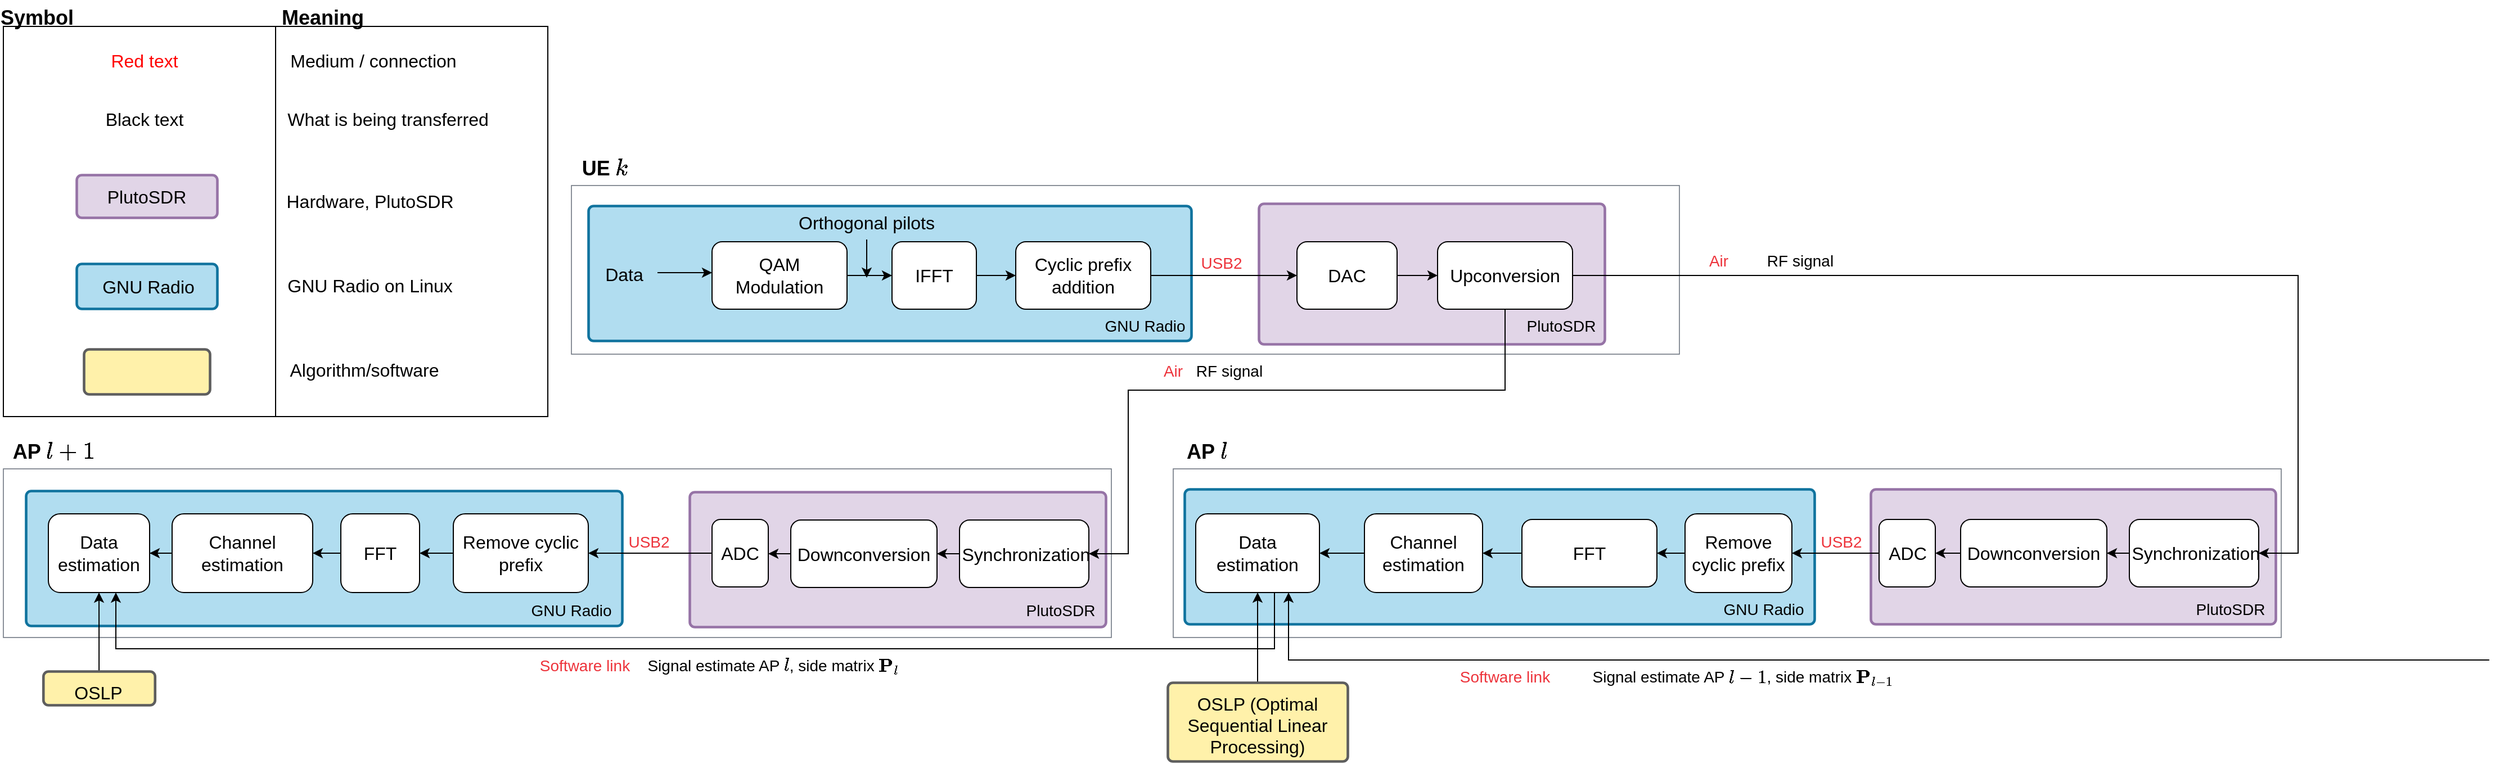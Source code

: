 <mxfile version="25.0.3">
  <diagram id="C5RBs43oDa-KdzZeNtuy" name="Page-1">
    <mxGraphModel dx="607" dy="1988" grid="1" gridSize="10" guides="1" tooltips="1" connect="1" arrows="1" fold="1" page="1" pageScale="1" pageWidth="827" pageHeight="1169" math="1" shadow="0">
      <root>
        <mxCell id="WIyWlLk6GJQsqaUBKTNV-0" />
        <mxCell id="WIyWlLk6GJQsqaUBKTNV-1" parent="WIyWlLk6GJQsqaUBKTNV-0" />
        <mxCell id="ywIWyBjBBA_NJopMtTMj-0" value="" style="html=1;overflow=block;blockSpacing=1;whiteSpace=wrap;fontSize=13;spacing=0;strokeColor=#6f7681;strokeOpacity=100;fillOpacity=0;fillColor=#ffffff;strokeWidth=0.8;container=1;pointerEvents=0;collapsible=0;recursiveResize=0;lucidId=N30nDekbUn9Q;" parent="WIyWlLk6GJQsqaUBKTNV-1" vertex="1">
          <mxGeometry x="1905" y="-372" width="985" height="150" as="geometry" />
        </mxCell>
        <mxCell id="zf8K1s_Cl8NIy-D5Mel1-0" value="" style="html=1;overflow=block;blockSpacing=1;whiteSpace=wrap;fontSize=13;spacing=9;strokeColor=#9673a6;strokeOpacity=100;fillOpacity=100;rounded=1;absoluteArcSize=1;arcSize=9;fillColor=#e1d5e7;strokeWidth=2.3;lucidId=J80nYq8lnvE4;" parent="ywIWyBjBBA_NJopMtTMj-0" vertex="1">
          <mxGeometry x="611" y="16" width="307.5" height="125" as="geometry" />
        </mxCell>
        <mxCell id="ywIWyBjBBA_NJopMtTMj-130" value="" style="html=1;overflow=block;blockSpacing=1;whiteSpace=wrap;fontSize=13;spacing=9;strokeColor=#10739e;strokeOpacity=100;fillOpacity=100;rounded=1;absoluteArcSize=1;arcSize=9;fillColor=#b1ddf0;strokeWidth=2.3;lucidId=J80nYq8lnvE4;" parent="ywIWyBjBBA_NJopMtTMj-0" vertex="1">
          <mxGeometry x="15" y="18" width="536" height="120" as="geometry" />
        </mxCell>
        <mxCell id="ywIWyBjBBA_NJopMtTMj-37" value="&lt;div&gt;&lt;font style=&quot;font-size: 16px;&quot;&gt;Data&lt;/font&gt;&lt;/div&gt;" style="text;html=1;align=center;verticalAlign=middle;whiteSpace=wrap;rounded=0;" parent="ywIWyBjBBA_NJopMtTMj-0" vertex="1">
          <mxGeometry x="16.5" y="63.5" width="60" height="30" as="geometry" />
        </mxCell>
        <mxCell id="ywIWyBjBBA_NJopMtTMj-35" value="" style="edgeStyle=orthogonalEdgeStyle;rounded=0;orthogonalLoop=1;jettySize=auto;html=1;" parent="ywIWyBjBBA_NJopMtTMj-0" source="ywIWyBjBBA_NJopMtTMj-25" target="ywIWyBjBBA_NJopMtTMj-26" edge="1">
          <mxGeometry relative="1" as="geometry" />
        </mxCell>
        <mxCell id="ywIWyBjBBA_NJopMtTMj-25" value="&lt;font style=&quot;font-size: 16px;&quot;&gt;QAM Modulation&lt;/font&gt;" style="rounded=1;whiteSpace=wrap;html=1;" parent="ywIWyBjBBA_NJopMtTMj-0" vertex="1">
          <mxGeometry x="125" y="50" width="120" height="60" as="geometry" />
        </mxCell>
        <mxCell id="Hy8w2hyb9rH_BqKLXb3z-1" style="edgeStyle=orthogonalEdgeStyle;rounded=0;orthogonalLoop=1;jettySize=auto;html=1;" edge="1" parent="ywIWyBjBBA_NJopMtTMj-0" source="ywIWyBjBBA_NJopMtTMj-26" target="ywIWyBjBBA_NJopMtTMj-27">
          <mxGeometry relative="1" as="geometry" />
        </mxCell>
        <mxCell id="ywIWyBjBBA_NJopMtTMj-26" value="&lt;font style=&quot;font-size: 16px;&quot;&gt;IFFT&lt;/font&gt;" style="rounded=1;whiteSpace=wrap;html=1;" parent="ywIWyBjBBA_NJopMtTMj-0" vertex="1">
          <mxGeometry x="285" y="50" width="75" height="60" as="geometry" />
        </mxCell>
        <mxCell id="Hy8w2hyb9rH_BqKLXb3z-3" style="edgeStyle=orthogonalEdgeStyle;rounded=0;orthogonalLoop=1;jettySize=auto;html=1;entryX=0;entryY=0.5;entryDx=0;entryDy=0;" edge="1" parent="ywIWyBjBBA_NJopMtTMj-0" source="ywIWyBjBBA_NJopMtTMj-27" target="ywIWyBjBBA_NJopMtTMj-28">
          <mxGeometry relative="1" as="geometry" />
        </mxCell>
        <mxCell id="ywIWyBjBBA_NJopMtTMj-27" value="&lt;font style=&quot;font-size: 16px;&quot;&gt;Cyclic prefix addition&lt;/font&gt;" style="rounded=1;whiteSpace=wrap;html=1;" parent="ywIWyBjBBA_NJopMtTMj-0" vertex="1">
          <mxGeometry x="395" y="50" width="120" height="60" as="geometry" />
        </mxCell>
        <mxCell id="ywIWyBjBBA_NJopMtTMj-38" value="" style="edgeStyle=orthogonalEdgeStyle;rounded=0;orthogonalLoop=1;jettySize=auto;html=1;" parent="ywIWyBjBBA_NJopMtTMj-0" source="ywIWyBjBBA_NJopMtTMj-37" target="ywIWyBjBBA_NJopMtTMj-25" edge="1">
          <mxGeometry relative="1" as="geometry">
            <Array as="points">
              <mxPoint x="85" y="77.5" />
              <mxPoint x="85" y="77.5" />
            </Array>
          </mxGeometry>
        </mxCell>
        <mxCell id="ywIWyBjBBA_NJopMtTMj-23" value="&lt;font style=&quot;font-size: 14px;&quot;&gt;PlutoSDR&lt;/font&gt;" style="text;html=1;align=center;verticalAlign=middle;whiteSpace=wrap;rounded=0;" parent="ywIWyBjBBA_NJopMtTMj-0" vertex="1">
          <mxGeometry x="850" y="110" width="60" height="30" as="geometry" />
        </mxCell>
        <mxCell id="ywIWyBjBBA_NJopMtTMj-28" value="&lt;font style=&quot;font-size: 16px;&quot;&gt;DAC&lt;/font&gt;" style="rounded=1;whiteSpace=wrap;html=1;" parent="ywIWyBjBBA_NJopMtTMj-0" vertex="1">
          <mxGeometry x="645" y="50" width="89" height="60" as="geometry" />
        </mxCell>
        <mxCell id="ywIWyBjBBA_NJopMtTMj-32" value="" style="edgeStyle=orthogonalEdgeStyle;rounded=0;orthogonalLoop=1;jettySize=auto;html=1;" parent="ywIWyBjBBA_NJopMtTMj-0" source="ywIWyBjBBA_NJopMtTMj-28" target="ywIWyBjBBA_NJopMtTMj-29" edge="1">
          <mxGeometry relative="1" as="geometry" />
        </mxCell>
        <mxCell id="ywIWyBjBBA_NJopMtTMj-29" value="&lt;font style=&quot;font-size: 16px;&quot;&gt;Upconversion&lt;/font&gt;" style="rounded=1;whiteSpace=wrap;html=1;" parent="ywIWyBjBBA_NJopMtTMj-0" vertex="1">
          <mxGeometry x="770" y="50" width="120" height="60" as="geometry" />
        </mxCell>
        <mxCell id="ywIWyBjBBA_NJopMtTMj-148" value="&lt;font color=&quot;#ed333b&quot;&gt;&lt;font style=&quot;font-size: 14px;&quot;&gt;USB2&lt;/font&gt;&lt;br&gt;&lt;/font&gt;" style="text;html=1;align=center;verticalAlign=middle;whiteSpace=wrap;rounded=0;" parent="ywIWyBjBBA_NJopMtTMj-0" vertex="1">
          <mxGeometry x="543.5" y="63.5" width="67.5" height="10" as="geometry" />
        </mxCell>
        <mxCell id="Hy8w2hyb9rH_BqKLXb3z-0" style="edgeStyle=orthogonalEdgeStyle;rounded=0;orthogonalLoop=1;jettySize=auto;html=1;" edge="1" parent="ywIWyBjBBA_NJopMtTMj-0" source="ywIWyBjBBA_NJopMtTMj-153">
          <mxGeometry relative="1" as="geometry">
            <mxPoint x="262.5" y="82" as="targetPoint" />
          </mxGeometry>
        </mxCell>
        <mxCell id="ywIWyBjBBA_NJopMtTMj-153" value="&lt;font style=&quot;font-size: 16px;&quot;&gt;Orthogonal pilots&lt;/font&gt;" style="text;html=1;align=center;verticalAlign=middle;whiteSpace=wrap;rounded=0;" parent="ywIWyBjBBA_NJopMtTMj-0" vertex="1">
          <mxGeometry x="195" y="18" width="135" height="30" as="geometry" />
        </mxCell>
        <mxCell id="ywIWyBjBBA_NJopMtTMj-133" value="&lt;font style=&quot;font-size: 14px;&quot;&gt;GNU Radio&lt;/font&gt;" style="text;html=1;align=center;verticalAlign=middle;whiteSpace=wrap;rounded=0;" parent="ywIWyBjBBA_NJopMtTMj-0" vertex="1">
          <mxGeometry x="455" y="110" width="110" height="30" as="geometry" />
        </mxCell>
        <mxCell id="ywIWyBjBBA_NJopMtTMj-22" value="&lt;b&gt;&lt;font style=&quot;font-size: 18px;&quot;&gt;UE \( k\)&lt;/font&gt;&lt;/b&gt;" style="text;html=1;align=center;verticalAlign=middle;whiteSpace=wrap;rounded=0;" parent="WIyWlLk6GJQsqaUBKTNV-1" vertex="1">
          <mxGeometry x="1905" y="-402" width="60" height="30" as="geometry" />
        </mxCell>
        <mxCell id="ywIWyBjBBA_NJopMtTMj-39" value="" style="html=1;overflow=block;blockSpacing=1;whiteSpace=wrap;fontSize=13;spacing=0;strokeColor=#6f7681;strokeOpacity=100;fillOpacity=0;fillColor=#ffffff;strokeWidth=0.8;container=1;pointerEvents=0;collapsible=0;recursiveResize=0;lucidId=N30nDekbUn9Q;" parent="WIyWlLk6GJQsqaUBKTNV-1" vertex="1">
          <mxGeometry x="2440" y="-120" width="985" height="150" as="geometry" />
        </mxCell>
        <mxCell id="ywIWyBjBBA_NJopMtTMj-41" value="" style="html=1;overflow=block;blockSpacing=1;whiteSpace=wrap;fontSize=13;spacing=9;strokeColor=#9673a6;strokeOpacity=100;fillOpacity=100;rounded=1;absoluteArcSize=1;arcSize=9;fillColor=#e1d5e7;strokeWidth=2.3;lucidId=J80nYq8lnvE4;" parent="ywIWyBjBBA_NJopMtTMj-39" vertex="1">
          <mxGeometry x="620" y="18" width="360" height="120" as="geometry" />
        </mxCell>
        <mxCell id="ywIWyBjBBA_NJopMtTMj-43" value="&lt;font style=&quot;font-size: 14px;&quot;&gt;PlutoSDR&lt;/font&gt;" style="text;html=1;align=center;verticalAlign=middle;whiteSpace=wrap;rounded=0;" parent="ywIWyBjBBA_NJopMtTMj-39" vertex="1">
          <mxGeometry x="910" y="110" width="60" height="30" as="geometry" />
        </mxCell>
        <mxCell id="ywIWyBjBBA_NJopMtTMj-131" value="" style="html=1;overflow=block;blockSpacing=1;whiteSpace=wrap;fontSize=13;spacing=9;strokeColor=#10739e;strokeOpacity=100;fillOpacity=100;rounded=1;absoluteArcSize=1;arcSize=9;fillColor=#b1ddf0;strokeWidth=2.3;lucidId=J80nYq8lnvE4;" parent="ywIWyBjBBA_NJopMtTMj-39" vertex="1">
          <mxGeometry x="10" y="18" width="560" height="120" as="geometry" />
        </mxCell>
        <mxCell id="ywIWyBjBBA_NJopMtTMj-44" value="&lt;font style=&quot;font-size: 16px;&quot;&gt;Remove cyclic prefix&lt;/font&gt;" style="rounded=1;whiteSpace=wrap;html=1;" parent="ywIWyBjBBA_NJopMtTMj-39" vertex="1">
          <mxGeometry x="455" y="40" width="95" height="70" as="geometry" />
        </mxCell>
        <mxCell id="Hy8w2hyb9rH_BqKLXb3z-37" style="edgeStyle=orthogonalEdgeStyle;rounded=0;orthogonalLoop=1;jettySize=auto;html=1;entryX=0.75;entryY=1;entryDx=0;entryDy=0;" edge="1" parent="ywIWyBjBBA_NJopMtTMj-39" target="ywIWyBjBBA_NJopMtTMj-122">
          <mxGeometry relative="1" as="geometry">
            <mxPoint x="1070" y="170" as="sourcePoint" />
            <Array as="points">
              <mxPoint x="1170" y="170" />
              <mxPoint x="103" y="170" />
            </Array>
          </mxGeometry>
        </mxCell>
        <mxCell id="ywIWyBjBBA_NJopMtTMj-122" value="&lt;font style=&quot;font-size: 16px;&quot;&gt;Data estimation&lt;/font&gt;" style="rounded=1;whiteSpace=wrap;html=1;" parent="ywIWyBjBBA_NJopMtTMj-39" vertex="1">
          <mxGeometry x="20" y="40" width="110" height="70" as="geometry" />
        </mxCell>
        <mxCell id="ywIWyBjBBA_NJopMtTMj-48" value="" style="edgeStyle=orthogonalEdgeStyle;rounded=0;orthogonalLoop=1;jettySize=auto;html=1;" parent="ywIWyBjBBA_NJopMtTMj-39" source="ywIWyBjBBA_NJopMtTMj-51" target="ywIWyBjBBA_NJopMtTMj-49" edge="1">
          <mxGeometry relative="1" as="geometry" />
        </mxCell>
        <mxCell id="ywIWyBjBBA_NJopMtTMj-123" value="" style="edgeStyle=orthogonalEdgeStyle;rounded=0;orthogonalLoop=1;jettySize=auto;html=1;" parent="ywIWyBjBBA_NJopMtTMj-39" source="ywIWyBjBBA_NJopMtTMj-49" target="ywIWyBjBBA_NJopMtTMj-122" edge="1">
          <mxGeometry relative="1" as="geometry" />
        </mxCell>
        <mxCell id="ywIWyBjBBA_NJopMtTMj-49" value="&lt;font style=&quot;font-size: 16px;&quot;&gt;Channel estimation&lt;/font&gt;" style="rounded=1;whiteSpace=wrap;html=1;" parent="ywIWyBjBBA_NJopMtTMj-39" vertex="1">
          <mxGeometry x="170" y="40" width="105" height="70" as="geometry" />
        </mxCell>
        <mxCell id="ywIWyBjBBA_NJopMtTMj-51" value="&lt;font style=&quot;font-size: 16px;&quot;&gt;FFT&lt;/font&gt;" style="rounded=1;whiteSpace=wrap;html=1;" parent="ywIWyBjBBA_NJopMtTMj-39" vertex="1">
          <mxGeometry x="310" y="45" width="120" height="60" as="geometry" />
        </mxCell>
        <mxCell id="ywIWyBjBBA_NJopMtTMj-65" value="" style="edgeStyle=orthogonalEdgeStyle;rounded=0;orthogonalLoop=1;jettySize=auto;html=1;" parent="ywIWyBjBBA_NJopMtTMj-39" source="ywIWyBjBBA_NJopMtTMj-44" target="ywIWyBjBBA_NJopMtTMj-51" edge="1">
          <mxGeometry relative="1" as="geometry" />
        </mxCell>
        <mxCell id="ywIWyBjBBA_NJopMtTMj-134" value="&lt;font style=&quot;font-size: 14px;&quot;&gt;GNU Radio&lt;/font&gt;" style="text;html=1;align=center;verticalAlign=middle;whiteSpace=wrap;rounded=0;" parent="ywIWyBjBBA_NJopMtTMj-39" vertex="1">
          <mxGeometry x="470" y="110" width="110" height="30" as="geometry" />
        </mxCell>
        <mxCell id="ywIWyBjBBA_NJopMtTMj-116" value="&lt;font color=&quot;#ed333b&quot;&gt;&lt;font style=&quot;font-size: 14px;&quot;&gt;USB2&lt;/font&gt;&lt;br&gt;&lt;/font&gt;" style="text;html=1;align=center;verticalAlign=middle;whiteSpace=wrap;rounded=0;" parent="ywIWyBjBBA_NJopMtTMj-39" vertex="1">
          <mxGeometry x="560" y="60" width="67.5" height="10" as="geometry" />
        </mxCell>
        <mxCell id="ywIWyBjBBA_NJopMtTMj-53" value="&amp;nbsp;&lt;font style=&quot;font-size: 16px;&quot;&gt;Synchronization&lt;/font&gt;" style="rounded=1;whiteSpace=wrap;html=1;" parent="ywIWyBjBBA_NJopMtTMj-39" vertex="1">
          <mxGeometry x="850" y="45" width="115" height="60" as="geometry" />
        </mxCell>
        <mxCell id="Hy8w2hyb9rH_BqKLXb3z-9" style="edgeStyle=orthogonalEdgeStyle;rounded=0;orthogonalLoop=1;jettySize=auto;html=1;" edge="1" parent="ywIWyBjBBA_NJopMtTMj-39" source="Hy8w2hyb9rH_BqKLXb3z-8" target="ywIWyBjBBA_NJopMtTMj-44">
          <mxGeometry relative="1" as="geometry" />
        </mxCell>
        <mxCell id="Hy8w2hyb9rH_BqKLXb3z-8" value="&lt;font style=&quot;font-size: 16px;&quot;&gt;ADC&lt;/font&gt;" style="rounded=1;whiteSpace=wrap;html=1;" vertex="1" parent="ywIWyBjBBA_NJopMtTMj-39">
          <mxGeometry x="627.5" y="45" width="50" height="60" as="geometry" />
        </mxCell>
        <mxCell id="Hy8w2hyb9rH_BqKLXb3z-4" value="&lt;font style=&quot;font-size: 16px;&quot;&gt;Downconversion&lt;/font&gt;" style="rounded=1;whiteSpace=wrap;html=1;" vertex="1" parent="ywIWyBjBBA_NJopMtTMj-39">
          <mxGeometry x="700" y="45" width="130" height="60" as="geometry" />
        </mxCell>
        <mxCell id="Hy8w2hyb9rH_BqKLXb3z-5" value="" style="edgeStyle=orthogonalEdgeStyle;rounded=0;orthogonalLoop=1;jettySize=auto;html=1;" edge="1" parent="ywIWyBjBBA_NJopMtTMj-39" source="ywIWyBjBBA_NJopMtTMj-53" target="Hy8w2hyb9rH_BqKLXb3z-4">
          <mxGeometry relative="1" as="geometry">
            <mxPoint x="3290" y="-40" as="sourcePoint" />
            <mxPoint x="3096" y="-42" as="targetPoint" />
          </mxGeometry>
        </mxCell>
        <mxCell id="Hy8w2hyb9rH_BqKLXb3z-13" style="edgeStyle=orthogonalEdgeStyle;rounded=0;orthogonalLoop=1;jettySize=auto;html=1;entryX=1;entryY=0.5;entryDx=0;entryDy=0;" edge="1" parent="ywIWyBjBBA_NJopMtTMj-39" source="Hy8w2hyb9rH_BqKLXb3z-4" target="Hy8w2hyb9rH_BqKLXb3z-8">
          <mxGeometry relative="1" as="geometry" />
        </mxCell>
        <mxCell id="ywIWyBjBBA_NJopMtTMj-45" value="&lt;font style=&quot;font-size: 18px;&quot;&gt;&lt;b&gt;AP \(l\)&lt;/b&gt;&lt;/font&gt;" style="text;html=1;align=center;verticalAlign=middle;whiteSpace=wrap;rounded=0;" parent="WIyWlLk6GJQsqaUBKTNV-1" vertex="1">
          <mxGeometry x="2440" y="-150" width="60" height="30" as="geometry" />
        </mxCell>
        <mxCell id="ywIWyBjBBA_NJopMtTMj-55" value="&lt;font style=&quot;font-size: 14px;&quot; color=&quot;#ed333b&quot;&gt;Air&lt;/font&gt;" style="text;html=1;align=center;verticalAlign=middle;whiteSpace=wrap;rounded=0;" parent="WIyWlLk6GJQsqaUBKTNV-1" vertex="1">
          <mxGeometry x="2895" y="-320" width="60" height="30" as="geometry" />
        </mxCell>
        <mxCell id="ywIWyBjBBA_NJopMtTMj-56" value="&lt;font style=&quot;font-size: 14px;&quot;&gt;RF signal&lt;/font&gt;" style="text;html=1;align=center;verticalAlign=middle;whiteSpace=wrap;rounded=0;" parent="WIyWlLk6GJQsqaUBKTNV-1" vertex="1">
          <mxGeometry x="2955" y="-320" width="85" height="30" as="geometry" />
        </mxCell>
        <mxCell id="ywIWyBjBBA_NJopMtTMj-60" style="edgeStyle=orthogonalEdgeStyle;rounded=0;orthogonalLoop=1;jettySize=auto;html=1;entryX=1;entryY=0.5;entryDx=0;entryDy=0;" parent="WIyWlLk6GJQsqaUBKTNV-1" source="ywIWyBjBBA_NJopMtTMj-29" target="ywIWyBjBBA_NJopMtTMj-53" edge="1">
          <mxGeometry relative="1" as="geometry">
            <Array as="points">
              <mxPoint x="3440" y="-292" />
              <mxPoint x="3440" y="-45" />
            </Array>
          </mxGeometry>
        </mxCell>
        <mxCell id="ywIWyBjBBA_NJopMtTMj-83" value="" style="rounded=0;whiteSpace=wrap;html=1;fillColor=none;" parent="WIyWlLk6GJQsqaUBKTNV-1" vertex="1">
          <mxGeometry x="1400" y="-513.5" width="242" height="347" as="geometry" />
        </mxCell>
        <mxCell id="ywIWyBjBBA_NJopMtTMj-84" value="&lt;font style=&quot;font-size: 16px;&quot;&gt;PlutoSDR&lt;/font&gt;" style="html=1;overflow=block;blockSpacing=1;whiteSpace=wrap;fontSize=16.7;spacing=9;strokeColor=#9673a6;strokeOpacity=100;fillOpacity=100;rounded=1;absoluteArcSize=1;arcSize=9;fillColor=#e1d5e7;strokeWidth=2.3;lucidId=gF1nI-Jwwumz;" parent="WIyWlLk6GJQsqaUBKTNV-1" vertex="1">
          <mxGeometry x="1465" y="-381.5" width="125" height="38" as="geometry" />
        </mxCell>
        <mxCell id="ywIWyBjBBA_NJopMtTMj-85" value="" style="html=1;overflow=block;blockSpacing=1;whiteSpace=wrap;fontSize=13;align=left;spacing=9;strokeColor=#5e5e5e;strokeOpacity=100;fillOpacity=100;rounded=1;absoluteArcSize=1;arcSize=9;fillColor=#fff1aa;strokeWidth=2.3;lucidId=gF1nV02LV_8w;" parent="WIyWlLk6GJQsqaUBKTNV-1" vertex="1">
          <mxGeometry x="1471.5" y="-226.5" width="112" height="40" as="geometry" />
        </mxCell>
        <mxCell id="ywIWyBjBBA_NJopMtTMj-86" value="&lt;font style=&quot;font-size: 16px;&quot; color=&quot;#ff0000&quot;&gt;Red text&lt;/font&gt;" style="text;html=1;align=center;verticalAlign=middle;whiteSpace=wrap;rounded=0;" parent="WIyWlLk6GJQsqaUBKTNV-1" vertex="1">
          <mxGeometry x="1482.5" y="-498.5" width="85" height="30" as="geometry" />
        </mxCell>
        <mxCell id="ywIWyBjBBA_NJopMtTMj-87" value="&lt;font style=&quot;font-size: 16px;&quot;&gt;Black text&lt;/font&gt;" style="text;html=1;align=center;verticalAlign=middle;whiteSpace=wrap;rounded=0;" parent="WIyWlLk6GJQsqaUBKTNV-1" vertex="1">
          <mxGeometry x="1487.5" y="-446.5" width="75" height="30" as="geometry" />
        </mxCell>
        <mxCell id="ywIWyBjBBA_NJopMtTMj-88" value="&lt;b style=&quot;&quot;&gt;&lt;font style=&quot;font-size: 18px;&quot;&gt;Symbol&lt;/font&gt;&lt;/b&gt;" style="text;html=1;align=center;verticalAlign=middle;whiteSpace=wrap;rounded=0;" parent="WIyWlLk6GJQsqaUBKTNV-1" vertex="1">
          <mxGeometry x="1400" y="-536.5" width="60" height="30" as="geometry" />
        </mxCell>
        <mxCell id="ywIWyBjBBA_NJopMtTMj-124" value="" style="edgeStyle=orthogonalEdgeStyle;rounded=0;orthogonalLoop=1;jettySize=auto;html=1;" parent="WIyWlLk6GJQsqaUBKTNV-1" source="ywIWyBjBBA_NJopMtTMj-90" target="ywIWyBjBBA_NJopMtTMj-122" edge="1">
          <mxGeometry relative="1" as="geometry" />
        </mxCell>
        <mxCell id="ywIWyBjBBA_NJopMtTMj-90" value="&lt;div align=&quot;center&quot;&gt;&lt;font style=&quot;font-size: 16px;&quot;&gt;OSLP (Optimal Sequential Linear Processing)&lt;/font&gt;&lt;/div&gt;" style="html=1;overflow=block;blockSpacing=1;whiteSpace=wrap;fontSize=13;align=center;spacing=9;strokeColor=#5e5e5e;strokeOpacity=100;fillOpacity=100;rounded=1;absoluteArcSize=1;arcSize=9;fillColor=#fff1aa;strokeWidth=2.3;lucidId=gF1nV02LV_8w;" parent="WIyWlLk6GJQsqaUBKTNV-1" vertex="1">
          <mxGeometry x="2435" y="70" width="160" height="70" as="geometry" />
        </mxCell>
        <mxCell id="ywIWyBjBBA_NJopMtTMj-92" value="" style="html=1;overflow=block;blockSpacing=1;whiteSpace=wrap;fontSize=13;spacing=0;strokeColor=#6f7681;strokeOpacity=100;fillOpacity=0;fillColor=#ffffff;strokeWidth=0.8;container=1;pointerEvents=0;collapsible=0;recursiveResize=0;lucidId=N30nDekbUn9Q;" parent="WIyWlLk6GJQsqaUBKTNV-1" vertex="1">
          <mxGeometry x="1400" y="-120" width="985" height="150" as="geometry" />
        </mxCell>
        <mxCell id="ywIWyBjBBA_NJopMtTMj-127" value="" style="html=1;overflow=block;blockSpacing=1;whiteSpace=wrap;fontSize=13;spacing=9;strokeColor=#10739e;strokeOpacity=100;fillOpacity=100;rounded=1;absoluteArcSize=1;arcSize=9;fillColor=#b1ddf0;strokeWidth=2.3;lucidId=J80nYq8lnvE4;" parent="ywIWyBjBBA_NJopMtTMj-92" vertex="1">
          <mxGeometry x="20" y="19.5" width="530" height="120" as="geometry" />
        </mxCell>
        <mxCell id="ywIWyBjBBA_NJopMtTMj-132" value="&lt;font style=&quot;font-size: 14px;&quot;&gt;GNU Radio&lt;/font&gt;" style="text;html=1;align=center;verticalAlign=middle;whiteSpace=wrap;rounded=0;" parent="ywIWyBjBBA_NJopMtTMj-92" vertex="1">
          <mxGeometry x="450" y="110.5" width="110" height="30" as="geometry" />
        </mxCell>
        <mxCell id="ywIWyBjBBA_NJopMtTMj-95" value="&lt;font style=&quot;font-size: 16px;&quot;&gt;Remove cyclic prefix&lt;/font&gt;" style="rounded=1;whiteSpace=wrap;html=1;" parent="ywIWyBjBBA_NJopMtTMj-92" vertex="1">
          <mxGeometry x="400" y="40" width="120" height="70" as="geometry" />
        </mxCell>
        <mxCell id="ywIWyBjBBA_NJopMtTMj-118" value="&lt;font style=&quot;font-size: 16px;&quot;&gt;Data estimation&lt;/font&gt;" style="rounded=1;whiteSpace=wrap;html=1;" parent="ywIWyBjBBA_NJopMtTMj-92" vertex="1">
          <mxGeometry x="40" y="40" width="90" height="70" as="geometry" />
        </mxCell>
        <mxCell id="ywIWyBjBBA_NJopMtTMj-97" value="" style="edgeStyle=orthogonalEdgeStyle;rounded=0;orthogonalLoop=1;jettySize=auto;html=1;" parent="ywIWyBjBBA_NJopMtTMj-92" source="ywIWyBjBBA_NJopMtTMj-99" target="ywIWyBjBBA_NJopMtTMj-98" edge="1">
          <mxGeometry relative="1" as="geometry" />
        </mxCell>
        <mxCell id="ywIWyBjBBA_NJopMtTMj-119" value="" style="edgeStyle=orthogonalEdgeStyle;rounded=0;orthogonalLoop=1;jettySize=auto;html=1;" parent="ywIWyBjBBA_NJopMtTMj-92" source="ywIWyBjBBA_NJopMtTMj-98" target="ywIWyBjBBA_NJopMtTMj-118" edge="1">
          <mxGeometry relative="1" as="geometry" />
        </mxCell>
        <mxCell id="ywIWyBjBBA_NJopMtTMj-98" value="&lt;font style=&quot;font-size: 16px;&quot;&gt;Channel estimation&lt;/font&gt;" style="rounded=1;whiteSpace=wrap;html=1;" parent="ywIWyBjBBA_NJopMtTMj-92" vertex="1">
          <mxGeometry x="150" y="40" width="125" height="70" as="geometry" />
        </mxCell>
        <mxCell id="ywIWyBjBBA_NJopMtTMj-99" value="&lt;font style=&quot;font-size: 16px;&quot;&gt;FFT&lt;/font&gt;" style="rounded=1;whiteSpace=wrap;html=1;" parent="ywIWyBjBBA_NJopMtTMj-92" vertex="1">
          <mxGeometry x="300" y="40" width="70" height="70" as="geometry" />
        </mxCell>
        <mxCell id="ywIWyBjBBA_NJopMtTMj-129" value="" style="edgeStyle=orthogonalEdgeStyle;rounded=0;orthogonalLoop=1;jettySize=auto;html=1;" parent="ywIWyBjBBA_NJopMtTMj-92" source="ywIWyBjBBA_NJopMtTMj-95" target="ywIWyBjBBA_NJopMtTMj-99" edge="1">
          <mxGeometry relative="1" as="geometry" />
        </mxCell>
        <mxCell id="Hy8w2hyb9rH_BqKLXb3z-23" value="" style="html=1;overflow=block;blockSpacing=1;whiteSpace=wrap;fontSize=13;spacing=9;strokeColor=#9673a6;strokeOpacity=100;fillOpacity=100;rounded=1;absoluteArcSize=1;arcSize=9;fillColor=#e1d5e7;strokeWidth=2.3;lucidId=J80nYq8lnvE4;" vertex="1" parent="ywIWyBjBBA_NJopMtTMj-92">
          <mxGeometry x="610" y="20.5" width="370" height="120" as="geometry" />
        </mxCell>
        <mxCell id="Hy8w2hyb9rH_BqKLXb3z-24" value="&lt;font style=&quot;font-size: 14px;&quot;&gt;PlutoSDR&lt;/font&gt;" style="text;html=1;align=center;verticalAlign=middle;whiteSpace=wrap;rounded=0;" vertex="1" parent="ywIWyBjBBA_NJopMtTMj-92">
          <mxGeometry x="910" y="110.5" width="60" height="30" as="geometry" />
        </mxCell>
        <mxCell id="Hy8w2hyb9rH_BqKLXb3z-25" value="&amp;nbsp;&lt;font style=&quot;font-size: 16px;&quot;&gt;Synchronization&lt;/font&gt;" style="rounded=1;whiteSpace=wrap;html=1;" vertex="1" parent="ywIWyBjBBA_NJopMtTMj-92">
          <mxGeometry x="850" y="45.5" width="115" height="60" as="geometry" />
        </mxCell>
        <mxCell id="Hy8w2hyb9rH_BqKLXb3z-32" style="edgeStyle=orthogonalEdgeStyle;rounded=0;orthogonalLoop=1;jettySize=auto;html=1;" edge="1" parent="ywIWyBjBBA_NJopMtTMj-92" source="Hy8w2hyb9rH_BqKLXb3z-26" target="ywIWyBjBBA_NJopMtTMj-95">
          <mxGeometry relative="1" as="geometry" />
        </mxCell>
        <mxCell id="Hy8w2hyb9rH_BqKLXb3z-26" value="&lt;font style=&quot;font-size: 16px;&quot;&gt;ADC&lt;/font&gt;" style="rounded=1;whiteSpace=wrap;html=1;" vertex="1" parent="ywIWyBjBBA_NJopMtTMj-92">
          <mxGeometry x="630" y="45" width="50" height="60" as="geometry" />
        </mxCell>
        <mxCell id="Hy8w2hyb9rH_BqKLXb3z-27" value="&lt;font style=&quot;font-size: 16px;&quot;&gt;Downconversion&lt;/font&gt;" style="rounded=1;whiteSpace=wrap;html=1;" vertex="1" parent="ywIWyBjBBA_NJopMtTMj-92">
          <mxGeometry x="700" y="45.5" width="130" height="60" as="geometry" />
        </mxCell>
        <mxCell id="Hy8w2hyb9rH_BqKLXb3z-28" value="" style="edgeStyle=orthogonalEdgeStyle;rounded=0;orthogonalLoop=1;jettySize=auto;html=1;" edge="1" parent="ywIWyBjBBA_NJopMtTMj-92" source="Hy8w2hyb9rH_BqKLXb3z-25" target="Hy8w2hyb9rH_BqKLXb3z-27">
          <mxGeometry relative="1" as="geometry">
            <mxPoint x="3250" y="-39.5" as="sourcePoint" />
            <mxPoint x="3056" y="-41.5" as="targetPoint" />
          </mxGeometry>
        </mxCell>
        <mxCell id="Hy8w2hyb9rH_BqKLXb3z-29" style="edgeStyle=orthogonalEdgeStyle;rounded=0;orthogonalLoop=1;jettySize=auto;html=1;entryX=1;entryY=0.5;entryDx=0;entryDy=0;" edge="1" parent="ywIWyBjBBA_NJopMtTMj-92" source="Hy8w2hyb9rH_BqKLXb3z-27" target="Hy8w2hyb9rH_BqKLXb3z-26">
          <mxGeometry relative="1" as="geometry" />
        </mxCell>
        <mxCell id="KWk6brRksMYwb1A9KvaT-0" value="&lt;font color=&quot;#ed333b&quot;&gt;&lt;font style=&quot;font-size: 14px;&quot;&gt;USB2&lt;/font&gt;&lt;br&gt;&lt;/font&gt;" style="text;html=1;align=center;verticalAlign=middle;whiteSpace=wrap;rounded=0;" parent="ywIWyBjBBA_NJopMtTMj-92" vertex="1">
          <mxGeometry x="540" y="60" width="67.5" height="10" as="geometry" />
        </mxCell>
        <mxCell id="ywIWyBjBBA_NJopMtTMj-96" value="&lt;font style=&quot;font-size: 18px;&quot;&gt;&lt;b&gt;AP \(l+1\)&lt;br&gt;&lt;/b&gt;&lt;/font&gt;" style="text;html=1;align=center;verticalAlign=middle;whiteSpace=wrap;rounded=0;" parent="WIyWlLk6GJQsqaUBKTNV-1" vertex="1">
          <mxGeometry x="1400" y="-150" width="90" height="30" as="geometry" />
        </mxCell>
        <mxCell id="ywIWyBjBBA_NJopMtTMj-120" style="edgeStyle=orthogonalEdgeStyle;rounded=0;orthogonalLoop=1;jettySize=auto;html=1;" parent="WIyWlLk6GJQsqaUBKTNV-1" source="ywIWyBjBBA_NJopMtTMj-103" target="ywIWyBjBBA_NJopMtTMj-118" edge="1">
          <mxGeometry relative="1" as="geometry" />
        </mxCell>
        <mxCell id="ywIWyBjBBA_NJopMtTMj-103" value="&lt;div align=&quot;center&quot;&gt;&lt;font style=&quot;font-size: 16px;&quot;&gt;OSLP&lt;/font&gt;&lt;/div&gt;" style="html=1;overflow=block;blockSpacing=1;whiteSpace=wrap;fontSize=13;align=center;spacing=9;strokeColor=#5e5e5e;strokeOpacity=100;fillOpacity=100;rounded=1;absoluteArcSize=1;arcSize=9;fillColor=#fff1aa;strokeWidth=2.3;lucidId=gF1nV02LV_8w;" parent="WIyWlLk6GJQsqaUBKTNV-1" vertex="1">
          <mxGeometry x="1435.38" y="60" width="99.25" height="30" as="geometry" />
        </mxCell>
        <mxCell id="ywIWyBjBBA_NJopMtTMj-106" value="&lt;font style=&quot;font-size: 14px;&quot; color=&quot;#ed333b&quot;&gt;Air&lt;/font&gt;" style="text;html=1;align=center;verticalAlign=middle;whiteSpace=wrap;rounded=0;" parent="WIyWlLk6GJQsqaUBKTNV-1" vertex="1">
          <mxGeometry x="2410" y="-222" width="60" height="30" as="geometry" />
        </mxCell>
        <mxCell id="ywIWyBjBBA_NJopMtTMj-107" value="&lt;font style=&quot;font-size: 14px;&quot;&gt;RF signal&lt;/font&gt;" style="text;html=1;align=center;verticalAlign=middle;whiteSpace=wrap;rounded=0;" parent="WIyWlLk6GJQsqaUBKTNV-1" vertex="1">
          <mxGeometry x="2450" y="-222" width="80" height="30" as="geometry" />
        </mxCell>
        <mxCell id="ywIWyBjBBA_NJopMtTMj-117" value="&lt;font style=&quot;font-size: 14px;&quot;&gt;Signal estimate AP \(l\), side matrix \(\mathbf{P}_l\)&lt;/font&gt;" style="text;html=1;align=center;verticalAlign=middle;whiteSpace=wrap;rounded=0;" parent="WIyWlLk6GJQsqaUBKTNV-1" vertex="1">
          <mxGeometry x="1947.5" y="40" width="272.5" height="30" as="geometry" />
        </mxCell>
        <mxCell id="ywIWyBjBBA_NJopMtTMj-137" value="&lt;font style=&quot;font-size: 16px;&quot;&gt;Medium / connection&lt;/font&gt;" style="text;html=1;align=center;verticalAlign=middle;whiteSpace=wrap;rounded=0;" parent="WIyWlLk6GJQsqaUBKTNV-1" vertex="1">
          <mxGeometry x="1644" y="-498.5" width="170" height="30" as="geometry" />
        </mxCell>
        <mxCell id="ywIWyBjBBA_NJopMtTMj-138" value="&lt;font style=&quot;font-size: 16px;&quot;&gt;What is being transferred&lt;/font&gt;" style="text;html=1;align=center;verticalAlign=middle;whiteSpace=wrap;rounded=0;" parent="WIyWlLk6GJQsqaUBKTNV-1" vertex="1">
          <mxGeometry x="1642" y="-446.5" width="200" height="30" as="geometry" />
        </mxCell>
        <mxCell id="ywIWyBjBBA_NJopMtTMj-139" value="&lt;font color=&quot;#000000&quot; style=&quot;font-size: 16px;&quot;&gt;Hardware, PlutoSDR&lt;/font&gt;" style="html=1;overflow=block;blockSpacing=1;whiteSpace=wrap;fontSize=16.7;fontColor=#333333;spacing=9;strokeOpacity=0;fillOpacity=0;rounded=1;absoluteArcSize=1;arcSize=9;fillColor=#000000;strokeWidth=2.3;lucidId=gF1ngEjmAMdY;" parent="WIyWlLk6GJQsqaUBKTNV-1" vertex="1">
          <mxGeometry x="1636.5" y="-377.5" width="177.5" height="30" as="geometry" />
        </mxCell>
        <mxCell id="ywIWyBjBBA_NJopMtTMj-140" value="&lt;font color=&quot;#000000&quot; style=&quot;font-size: 16px;&quot;&gt;Algorithm/software&lt;/font&gt;" style="html=1;overflow=block;blockSpacing=1;whiteSpace=wrap;fontSize=16.7;fontColor=#333333;spacing=9;strokeOpacity=0;fillOpacity=0;rounded=1;absoluteArcSize=1;arcSize=9;fillColor=#000000;strokeWidth=2.3;lucidId=gF1ngEjmAMdY;" parent="WIyWlLk6GJQsqaUBKTNV-1" vertex="1">
          <mxGeometry x="1636.5" y="-226.5" width="168" height="26.5" as="geometry" />
        </mxCell>
        <mxCell id="ywIWyBjBBA_NJopMtTMj-141" value="&lt;b style=&quot;&quot;&gt;&lt;font style=&quot;font-size: 18px;&quot;&gt;Meaning&lt;/font&gt;&lt;/b&gt;" style="text;html=1;align=center;verticalAlign=middle;whiteSpace=wrap;rounded=0;" parent="WIyWlLk6GJQsqaUBKTNV-1" vertex="1">
          <mxGeometry x="1654" y="-536.5" width="60" height="30" as="geometry" />
        </mxCell>
        <mxCell id="ywIWyBjBBA_NJopMtTMj-142" value="" style="rounded=0;whiteSpace=wrap;html=1;fillColor=none;" parent="WIyWlLk6GJQsqaUBKTNV-1" vertex="1">
          <mxGeometry x="1642" y="-513.5" width="242" height="347" as="geometry" />
        </mxCell>
        <mxCell id="ywIWyBjBBA_NJopMtTMj-143" value="" style="html=1;overflow=block;blockSpacing=1;whiteSpace=wrap;fontSize=13;spacing=9;strokeColor=#10739e;strokeOpacity=100;fillOpacity=100;rounded=1;absoluteArcSize=1;arcSize=9;fillColor=#b1ddf0;strokeWidth=2.3;lucidId=J80nYq8lnvE4;" parent="WIyWlLk6GJQsqaUBKTNV-1" vertex="1">
          <mxGeometry x="1465" y="-302.5" width="125" height="40" as="geometry" />
        </mxCell>
        <mxCell id="ywIWyBjBBA_NJopMtTMj-144" value="&lt;font style=&quot;font-size: 16px;&quot;&gt;GNU Radio&lt;/font&gt;" style="text;html=1;align=center;verticalAlign=middle;whiteSpace=wrap;rounded=0;" parent="WIyWlLk6GJQsqaUBKTNV-1" vertex="1">
          <mxGeometry x="1473.5" y="-297.5" width="110" height="30" as="geometry" />
        </mxCell>
        <mxCell id="ywIWyBjBBA_NJopMtTMj-145" value="&lt;font style=&quot;&quot;&gt;&lt;font color=&quot;#000000&quot; style=&quot;font-size: 16px;&quot;&gt;GNU Radio on Linux&lt;/font&gt;&lt;br&gt;&lt;/font&gt;" style="html=1;overflow=block;blockSpacing=1;whiteSpace=wrap;fontSize=16.7;fontColor=#333333;spacing=9;strokeOpacity=0;fillOpacity=0;rounded=1;absoluteArcSize=1;arcSize=9;fillColor=#000000;strokeWidth=2.3;lucidId=gF1ngEjmAMdY;" parent="WIyWlLk6GJQsqaUBKTNV-1" vertex="1">
          <mxGeometry x="1636.5" y="-302.5" width="177.5" height="30" as="geometry" />
        </mxCell>
        <mxCell id="KWk6brRksMYwb1A9KvaT-1" value="&lt;font color=&quot;#ed333b&quot;&gt;&lt;font style=&quot;font-size: 14px;&quot;&gt;Software link&lt;/font&gt;&lt;br&gt;&lt;/font&gt;" style="text;html=1;align=center;verticalAlign=middle;whiteSpace=wrap;rounded=0;" parent="WIyWlLk6GJQsqaUBKTNV-1" vertex="1">
          <mxGeometry x="2685.5" y="60" width="97.5" height="10" as="geometry" />
        </mxCell>
        <mxCell id="Hy8w2hyb9rH_BqKLXb3z-30" style="edgeStyle=orthogonalEdgeStyle;rounded=0;orthogonalLoop=1;jettySize=auto;html=1;exitX=0.5;exitY=1;exitDx=0;exitDy=0;entryX=1;entryY=0.5;entryDx=0;entryDy=0;" edge="1" parent="WIyWlLk6GJQsqaUBKTNV-1" source="ywIWyBjBBA_NJopMtTMj-29" target="Hy8w2hyb9rH_BqKLXb3z-25">
          <mxGeometry relative="1" as="geometry">
            <Array as="points">
              <mxPoint x="2735" y="-190" />
              <mxPoint x="2400" y="-190" />
              <mxPoint x="2400" y="-44" />
            </Array>
          </mxGeometry>
        </mxCell>
        <mxCell id="Hy8w2hyb9rH_BqKLXb3z-33" style="edgeStyle=orthogonalEdgeStyle;rounded=0;orthogonalLoop=1;jettySize=auto;html=1;" edge="1" parent="WIyWlLk6GJQsqaUBKTNV-1" source="ywIWyBjBBA_NJopMtTMj-122">
          <mxGeometry relative="1" as="geometry">
            <mxPoint x="1500" y="-10" as="targetPoint" />
            <Array as="points">
              <mxPoint x="2530" y="40" />
              <mxPoint x="1500" y="40" />
              <mxPoint x="1500" y="-10" />
            </Array>
          </mxGeometry>
        </mxCell>
        <mxCell id="Hy8w2hyb9rH_BqKLXb3z-38" value="&lt;font style=&quot;font-size: 14px;&quot;&gt;Signal estimate AP \(l-1\), side matrix \(\mathbf{P}_{l-1}\)&lt;/font&gt;" style="text;html=1;align=center;verticalAlign=middle;whiteSpace=wrap;rounded=0;" vertex="1" parent="WIyWlLk6GJQsqaUBKTNV-1">
          <mxGeometry x="2783" y="55" width="327" height="20" as="geometry" />
        </mxCell>
        <mxCell id="Hy8w2hyb9rH_BqKLXb3z-40" value="&lt;font color=&quot;#ed333b&quot;&gt;&lt;font style=&quot;font-size: 14px;&quot;&gt;Software link&lt;/font&gt;&lt;br&gt;&lt;/font&gt;" style="text;html=1;align=center;verticalAlign=middle;whiteSpace=wrap;rounded=0;" vertex="1" parent="WIyWlLk6GJQsqaUBKTNV-1">
          <mxGeometry x="1867.5" y="50" width="97.5" height="10" as="geometry" />
        </mxCell>
      </root>
    </mxGraphModel>
  </diagram>
</mxfile>
